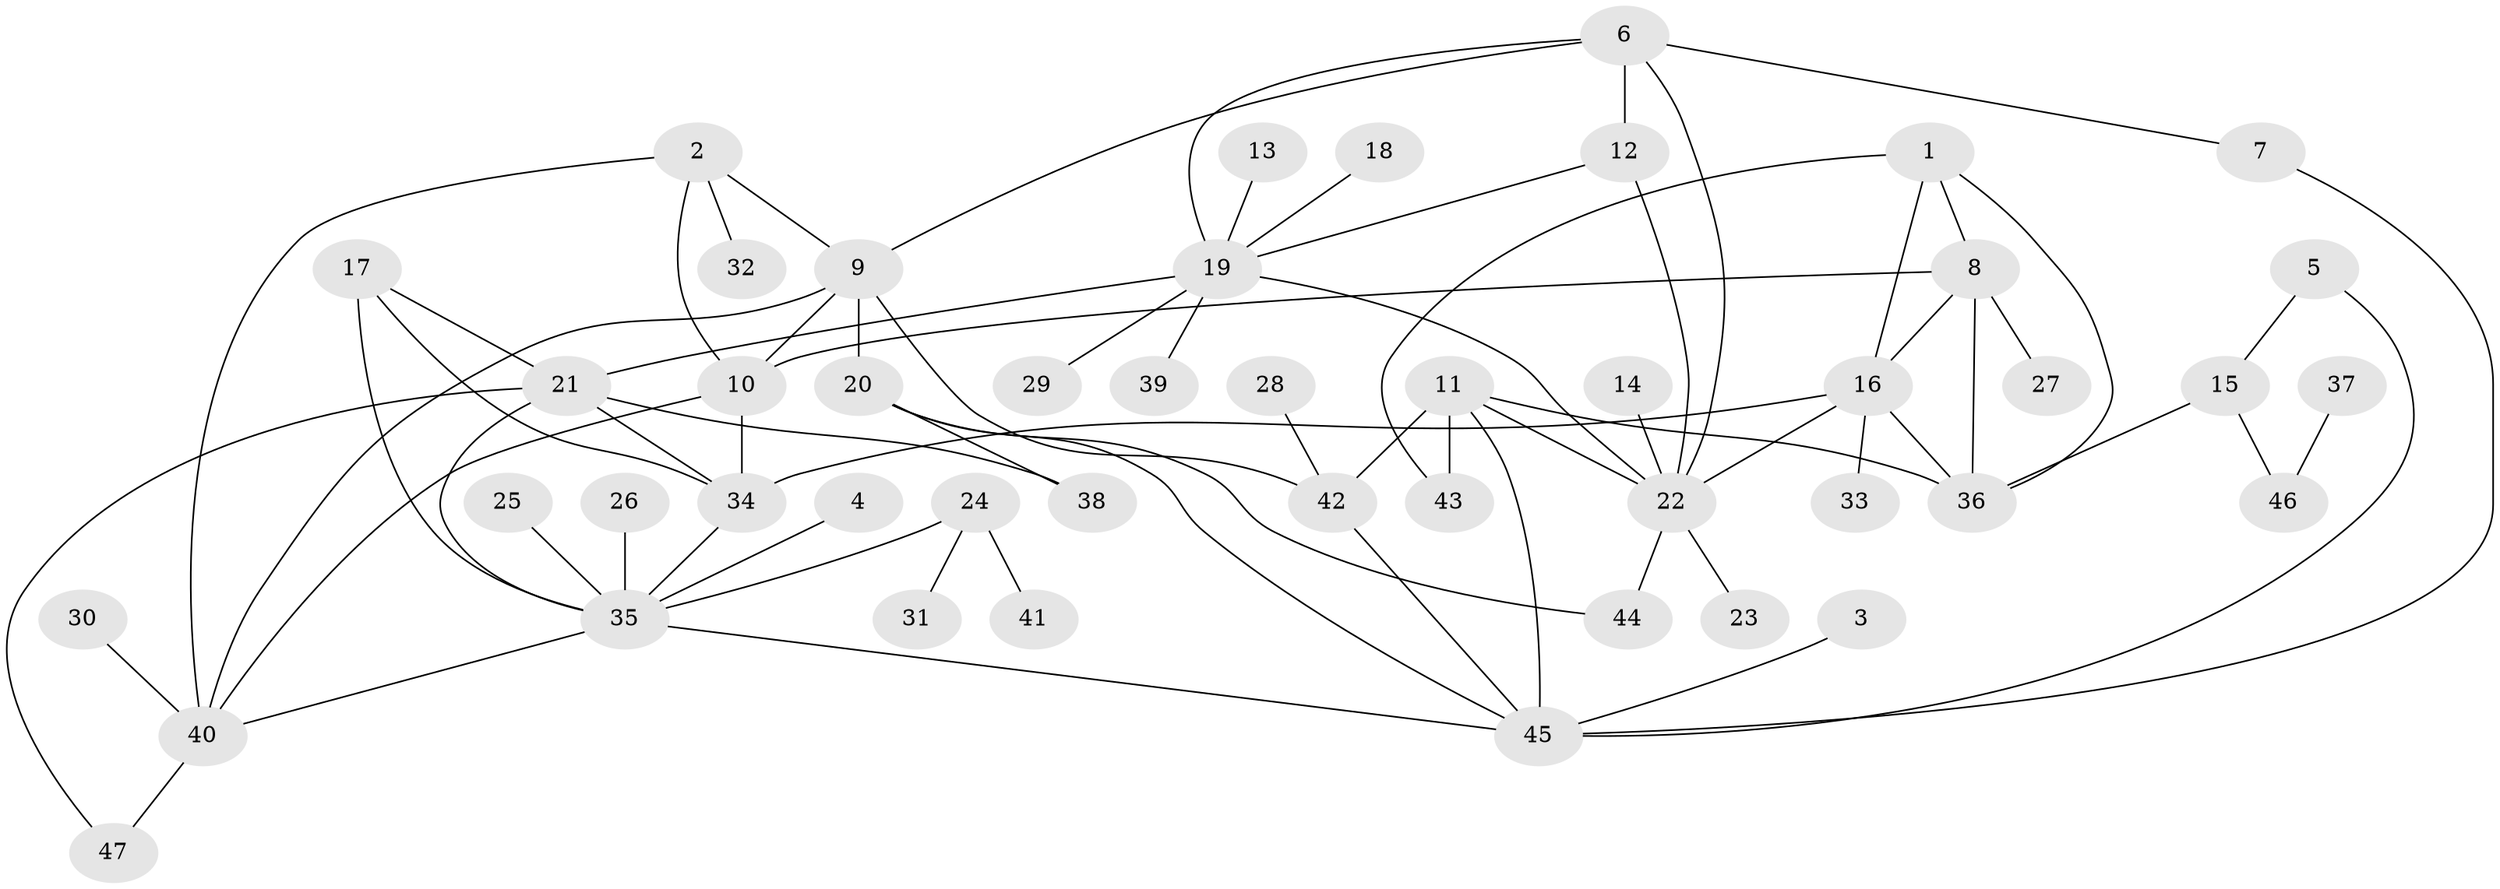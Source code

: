 // original degree distribution, {4: 0.07526881720430108, 7: 0.053763440860215055, 8: 0.03225806451612903, 11: 0.010752688172043012, 5: 0.021505376344086023, 10: 0.021505376344086023, 6: 0.021505376344086023, 9: 0.010752688172043012, 1: 0.5161290322580645, 2: 0.22580645161290322, 3: 0.010752688172043012}
// Generated by graph-tools (version 1.1) at 2025/02/03/09/25 03:02:46]
// undirected, 47 vertices, 73 edges
graph export_dot {
graph [start="1"]
  node [color=gray90,style=filled];
  1;
  2;
  3;
  4;
  5;
  6;
  7;
  8;
  9;
  10;
  11;
  12;
  13;
  14;
  15;
  16;
  17;
  18;
  19;
  20;
  21;
  22;
  23;
  24;
  25;
  26;
  27;
  28;
  29;
  30;
  31;
  32;
  33;
  34;
  35;
  36;
  37;
  38;
  39;
  40;
  41;
  42;
  43;
  44;
  45;
  46;
  47;
  1 -- 8 [weight=1.0];
  1 -- 16 [weight=1.0];
  1 -- 36 [weight=1.0];
  1 -- 43 [weight=1.0];
  2 -- 9 [weight=1.0];
  2 -- 10 [weight=1.0];
  2 -- 32 [weight=1.0];
  2 -- 40 [weight=1.0];
  3 -- 45 [weight=1.0];
  4 -- 35 [weight=1.0];
  5 -- 15 [weight=1.0];
  5 -- 45 [weight=1.0];
  6 -- 7 [weight=1.0];
  6 -- 9 [weight=1.0];
  6 -- 12 [weight=1.0];
  6 -- 19 [weight=1.0];
  6 -- 22 [weight=1.0];
  7 -- 45 [weight=1.0];
  8 -- 10 [weight=1.0];
  8 -- 16 [weight=1.0];
  8 -- 27 [weight=1.0];
  8 -- 36 [weight=1.0];
  9 -- 10 [weight=1.0];
  9 -- 20 [weight=1.0];
  9 -- 40 [weight=1.0];
  9 -- 42 [weight=1.0];
  10 -- 34 [weight=1.0];
  10 -- 40 [weight=1.0];
  11 -- 22 [weight=1.0];
  11 -- 36 [weight=1.0];
  11 -- 42 [weight=2.0];
  11 -- 43 [weight=1.0];
  11 -- 45 [weight=2.0];
  12 -- 19 [weight=1.0];
  12 -- 22 [weight=1.0];
  13 -- 19 [weight=1.0];
  14 -- 22 [weight=1.0];
  15 -- 36 [weight=1.0];
  15 -- 46 [weight=1.0];
  16 -- 22 [weight=1.0];
  16 -- 33 [weight=1.0];
  16 -- 34 [weight=1.0];
  16 -- 36 [weight=1.0];
  17 -- 21 [weight=1.0];
  17 -- 34 [weight=1.0];
  17 -- 35 [weight=1.0];
  18 -- 19 [weight=1.0];
  19 -- 21 [weight=1.0];
  19 -- 22 [weight=1.0];
  19 -- 29 [weight=1.0];
  19 -- 39 [weight=1.0];
  20 -- 38 [weight=1.0];
  20 -- 44 [weight=1.0];
  20 -- 45 [weight=1.0];
  21 -- 34 [weight=1.0];
  21 -- 35 [weight=1.0];
  21 -- 38 [weight=1.0];
  21 -- 47 [weight=1.0];
  22 -- 23 [weight=1.0];
  22 -- 44 [weight=1.0];
  24 -- 31 [weight=1.0];
  24 -- 35 [weight=1.0];
  24 -- 41 [weight=1.0];
  25 -- 35 [weight=1.0];
  26 -- 35 [weight=1.0];
  28 -- 42 [weight=1.0];
  30 -- 40 [weight=1.0];
  34 -- 35 [weight=1.0];
  35 -- 40 [weight=1.0];
  35 -- 45 [weight=1.0];
  37 -- 46 [weight=1.0];
  40 -- 47 [weight=1.0];
  42 -- 45 [weight=1.0];
}
